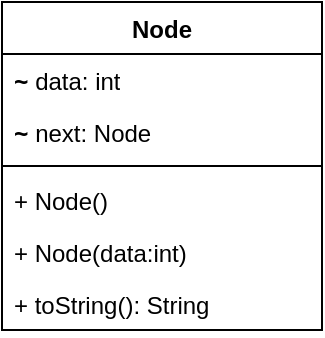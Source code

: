 <mxfile version="28.1.2">
  <diagram name="Página-1" id="BFNC_zYL5WAEUY_Uy1dj">
    <mxGraphModel dx="872" dy="537" grid="1" gridSize="10" guides="1" tooltips="1" connect="1" arrows="1" fold="1" page="1" pageScale="1" pageWidth="827" pageHeight="1169" math="0" shadow="0">
      <root>
        <mxCell id="0" />
        <mxCell id="1" parent="0" />
        <mxCell id="h6ibjjVDw0PrkA9fSQJZ-16" value="Node" style="swimlane;fontStyle=1;align=center;verticalAlign=top;childLayout=stackLayout;horizontal=1;startSize=26;horizontalStack=0;resizeParent=1;resizeParentMax=0;resizeLast=0;collapsible=1;marginBottom=0;whiteSpace=wrap;html=1;" vertex="1" parent="1">
          <mxGeometry x="210" y="100" width="160" height="164" as="geometry" />
        </mxCell>
        <mxCell id="h6ibjjVDw0PrkA9fSQJZ-17" value="&lt;b&gt;&lt;code&gt;~&lt;/code&gt;&lt;/b&gt;&amp;nbsp;data: int" style="text;strokeColor=none;fillColor=none;align=left;verticalAlign=top;spacingLeft=4;spacingRight=4;overflow=hidden;rotatable=0;points=[[0,0.5],[1,0.5]];portConstraint=eastwest;whiteSpace=wrap;html=1;" vertex="1" parent="h6ibjjVDw0PrkA9fSQJZ-16">
          <mxGeometry y="26" width="160" height="26" as="geometry" />
        </mxCell>
        <mxCell id="h6ibjjVDw0PrkA9fSQJZ-18" value="&lt;b&gt;&lt;code&gt;~&lt;/code&gt;&lt;/b&gt;&amp;nbsp;next: Node" style="text;strokeColor=none;fillColor=none;align=left;verticalAlign=top;spacingLeft=4;spacingRight=4;overflow=hidden;rotatable=0;points=[[0,0.5],[1,0.5]];portConstraint=eastwest;whiteSpace=wrap;html=1;" vertex="1" parent="h6ibjjVDw0PrkA9fSQJZ-16">
          <mxGeometry y="52" width="160" height="26" as="geometry" />
        </mxCell>
        <mxCell id="h6ibjjVDw0PrkA9fSQJZ-20" value="" style="line;strokeWidth=1;fillColor=none;align=left;verticalAlign=middle;spacingTop=-1;spacingLeft=3;spacingRight=3;rotatable=0;labelPosition=right;points=[];portConstraint=eastwest;strokeColor=inherit;" vertex="1" parent="h6ibjjVDw0PrkA9fSQJZ-16">
          <mxGeometry y="78" width="160" height="8" as="geometry" />
        </mxCell>
        <mxCell id="h6ibjjVDw0PrkA9fSQJZ-21" value="+ Node()" style="text;strokeColor=none;fillColor=none;align=left;verticalAlign=top;spacingLeft=4;spacingRight=4;overflow=hidden;rotatable=0;points=[[0,0.5],[1,0.5]];portConstraint=eastwest;whiteSpace=wrap;html=1;" vertex="1" parent="h6ibjjVDw0PrkA9fSQJZ-16">
          <mxGeometry y="86" width="160" height="26" as="geometry" />
        </mxCell>
        <mxCell id="h6ibjjVDw0PrkA9fSQJZ-22" value="+ Node(data:int)" style="text;strokeColor=none;fillColor=none;align=left;verticalAlign=top;spacingLeft=4;spacingRight=4;overflow=hidden;rotatable=0;points=[[0,0.5],[1,0.5]];portConstraint=eastwest;whiteSpace=wrap;html=1;" vertex="1" parent="h6ibjjVDw0PrkA9fSQJZ-16">
          <mxGeometry y="112" width="160" height="26" as="geometry" />
        </mxCell>
        <mxCell id="h6ibjjVDw0PrkA9fSQJZ-23" value="+ toString(): String" style="text;strokeColor=none;fillColor=none;align=left;verticalAlign=top;spacingLeft=4;spacingRight=4;overflow=hidden;rotatable=0;points=[[0,0.5],[1,0.5]];portConstraint=eastwest;whiteSpace=wrap;html=1;" vertex="1" parent="h6ibjjVDw0PrkA9fSQJZ-16">
          <mxGeometry y="138" width="160" height="26" as="geometry" />
        </mxCell>
      </root>
    </mxGraphModel>
  </diagram>
</mxfile>
